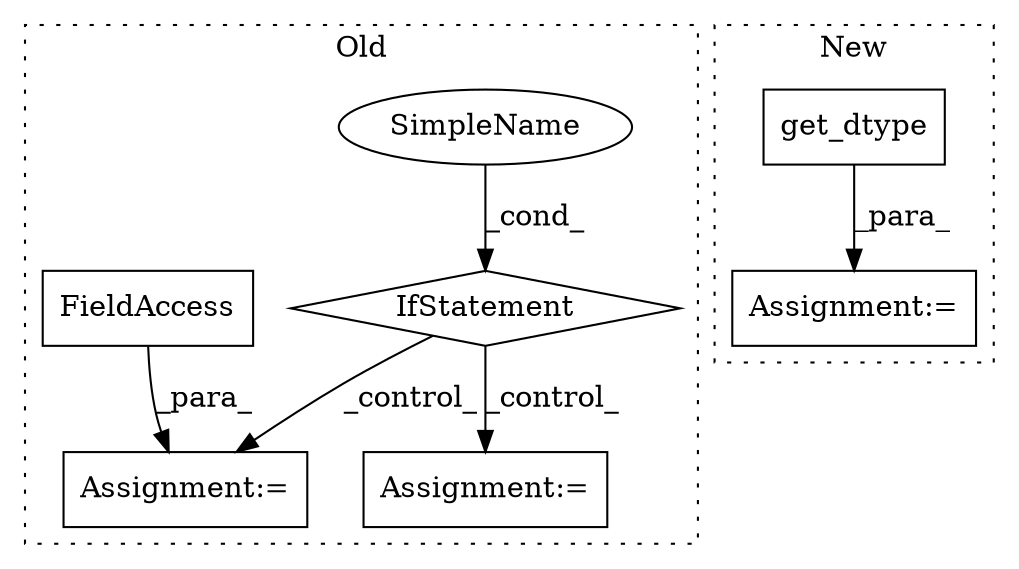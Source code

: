 digraph G {
subgraph cluster0 {
1 [label="IfStatement" a="25" s="4049,4066" l="4,2" shape="diamond"];
3 [label="SimpleName" a="42" s="" l="" shape="ellipse"];
4 [label="Assignment:=" a="7" s="4104" l="1" shape="box"];
5 [label="FieldAccess" a="22" s="4105" l="4" shape="box"];
7 [label="Assignment:=" a="7" s="4140" l="1" shape="box"];
label = "Old";
style="dotted";
}
subgraph cluster1 {
2 [label="get_dtype" a="32" s="3193,3208" l="10,1" shape="box"];
6 [label="Assignment:=" a="7" s="3192" l="1" shape="box"];
label = "New";
style="dotted";
}
1 -> 7 [label="_control_"];
1 -> 4 [label="_control_"];
2 -> 6 [label="_para_"];
3 -> 1 [label="_cond_"];
5 -> 4 [label="_para_"];
}